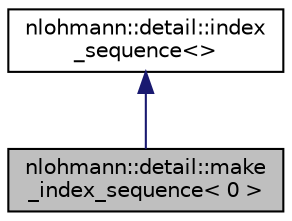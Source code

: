 digraph "nlohmann::detail::make_index_sequence&lt; 0 &gt;"
{
 // LATEX_PDF_SIZE
  edge [fontname="Helvetica",fontsize="10",labelfontname="Helvetica",labelfontsize="10"];
  node [fontname="Helvetica",fontsize="10",shape=record];
  Node1 [label="nlohmann::detail::make\l_index_sequence\< 0 \>",height=0.2,width=0.4,color="black", fillcolor="grey75", style="filled", fontcolor="black",tooltip=" "];
  Node2 -> Node1 [dir="back",color="midnightblue",fontsize="10",style="solid",fontname="Helvetica"];
  Node2 [label="nlohmann::detail::index\l_sequence\<\>",height=0.2,width=0.4,color="black", fillcolor="white", style="filled",URL="$d4/d69/structnlohmann_1_1detail_1_1index__sequence.html",tooltip=" "];
}
